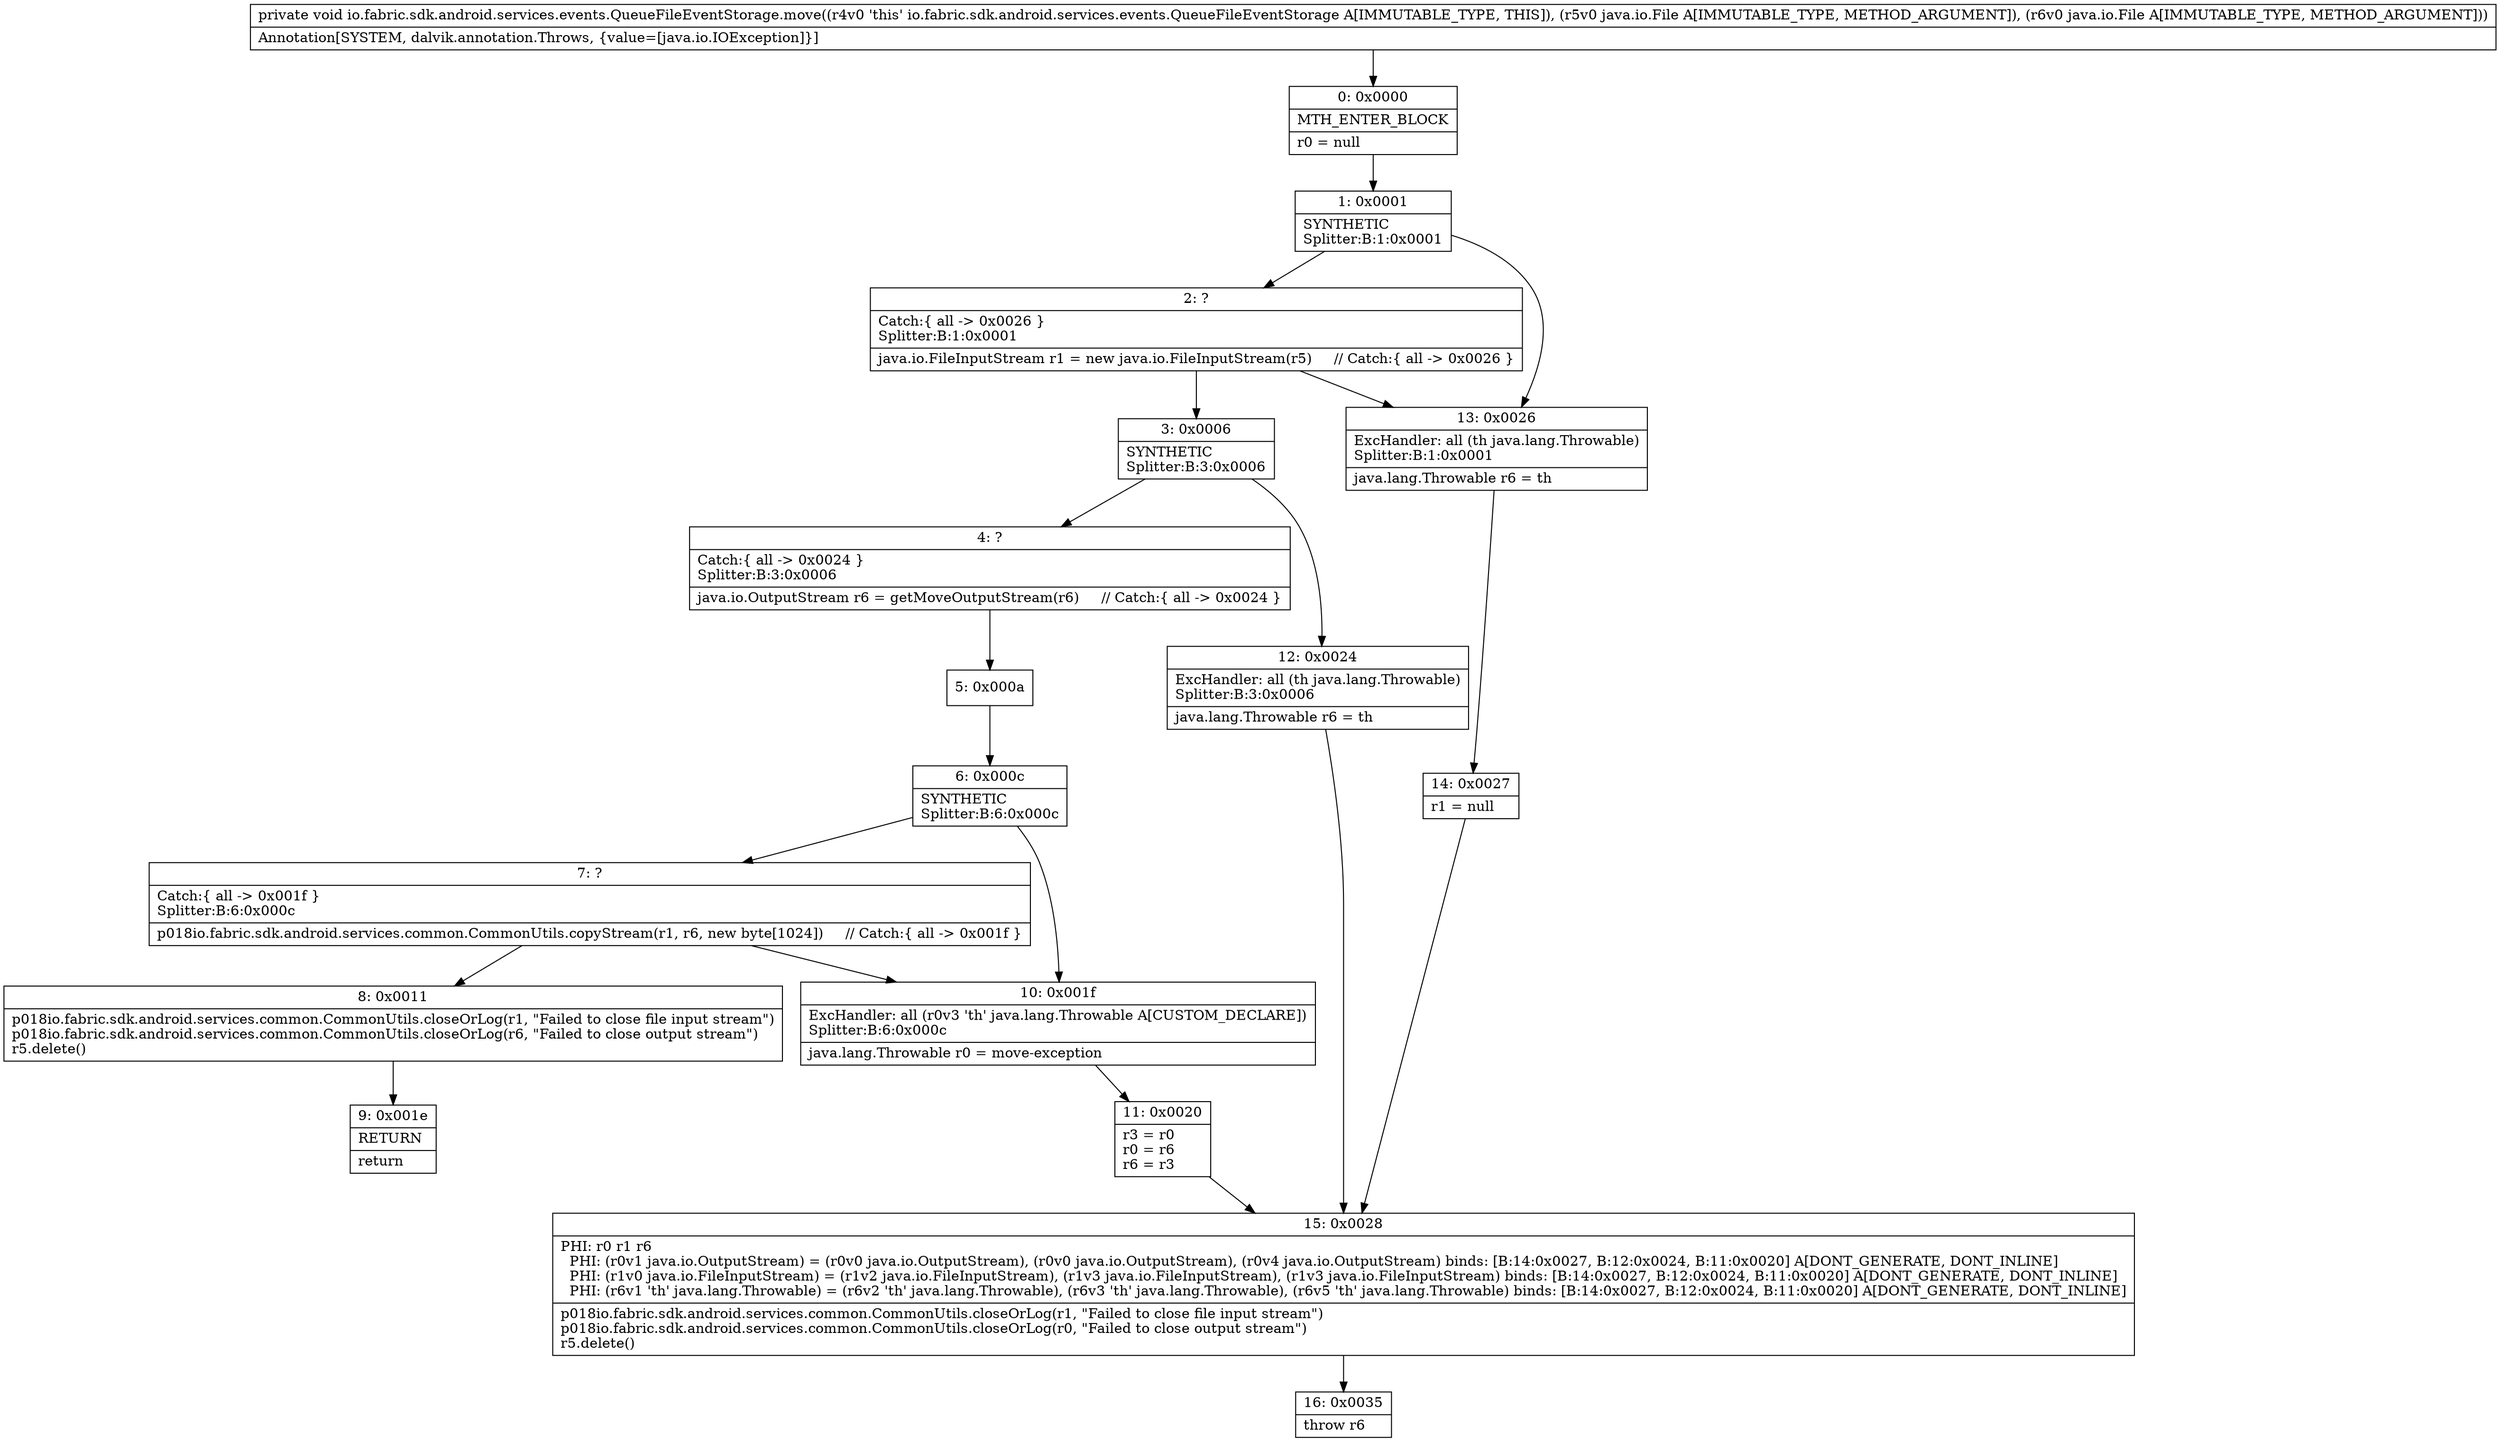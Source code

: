digraph "CFG forio.fabric.sdk.android.services.events.QueueFileEventStorage.move(Ljava\/io\/File;Ljava\/io\/File;)V" {
Node_0 [shape=record,label="{0\:\ 0x0000|MTH_ENTER_BLOCK\l|r0 = null\l}"];
Node_1 [shape=record,label="{1\:\ 0x0001|SYNTHETIC\lSplitter:B:1:0x0001\l}"];
Node_2 [shape=record,label="{2\:\ ?|Catch:\{ all \-\> 0x0026 \}\lSplitter:B:1:0x0001\l|java.io.FileInputStream r1 = new java.io.FileInputStream(r5)     \/\/ Catch:\{ all \-\> 0x0026 \}\l}"];
Node_3 [shape=record,label="{3\:\ 0x0006|SYNTHETIC\lSplitter:B:3:0x0006\l}"];
Node_4 [shape=record,label="{4\:\ ?|Catch:\{ all \-\> 0x0024 \}\lSplitter:B:3:0x0006\l|java.io.OutputStream r6 = getMoveOutputStream(r6)     \/\/ Catch:\{ all \-\> 0x0024 \}\l}"];
Node_5 [shape=record,label="{5\:\ 0x000a}"];
Node_6 [shape=record,label="{6\:\ 0x000c|SYNTHETIC\lSplitter:B:6:0x000c\l}"];
Node_7 [shape=record,label="{7\:\ ?|Catch:\{ all \-\> 0x001f \}\lSplitter:B:6:0x000c\l|p018io.fabric.sdk.android.services.common.CommonUtils.copyStream(r1, r6, new byte[1024])     \/\/ Catch:\{ all \-\> 0x001f \}\l}"];
Node_8 [shape=record,label="{8\:\ 0x0011|p018io.fabric.sdk.android.services.common.CommonUtils.closeOrLog(r1, \"Failed to close file input stream\")\lp018io.fabric.sdk.android.services.common.CommonUtils.closeOrLog(r6, \"Failed to close output stream\")\lr5.delete()\l}"];
Node_9 [shape=record,label="{9\:\ 0x001e|RETURN\l|return\l}"];
Node_10 [shape=record,label="{10\:\ 0x001f|ExcHandler: all (r0v3 'th' java.lang.Throwable A[CUSTOM_DECLARE])\lSplitter:B:6:0x000c\l|java.lang.Throwable r0 = move\-exception\l}"];
Node_11 [shape=record,label="{11\:\ 0x0020|r3 = r0\lr0 = r6\lr6 = r3\l}"];
Node_12 [shape=record,label="{12\:\ 0x0024|ExcHandler: all (th java.lang.Throwable)\lSplitter:B:3:0x0006\l|java.lang.Throwable r6 = th\l}"];
Node_13 [shape=record,label="{13\:\ 0x0026|ExcHandler: all (th java.lang.Throwable)\lSplitter:B:1:0x0001\l|java.lang.Throwable r6 = th\l}"];
Node_14 [shape=record,label="{14\:\ 0x0027|r1 = null\l}"];
Node_15 [shape=record,label="{15\:\ 0x0028|PHI: r0 r1 r6 \l  PHI: (r0v1 java.io.OutputStream) = (r0v0 java.io.OutputStream), (r0v0 java.io.OutputStream), (r0v4 java.io.OutputStream) binds: [B:14:0x0027, B:12:0x0024, B:11:0x0020] A[DONT_GENERATE, DONT_INLINE]\l  PHI: (r1v0 java.io.FileInputStream) = (r1v2 java.io.FileInputStream), (r1v3 java.io.FileInputStream), (r1v3 java.io.FileInputStream) binds: [B:14:0x0027, B:12:0x0024, B:11:0x0020] A[DONT_GENERATE, DONT_INLINE]\l  PHI: (r6v1 'th' java.lang.Throwable) = (r6v2 'th' java.lang.Throwable), (r6v3 'th' java.lang.Throwable), (r6v5 'th' java.lang.Throwable) binds: [B:14:0x0027, B:12:0x0024, B:11:0x0020] A[DONT_GENERATE, DONT_INLINE]\l|p018io.fabric.sdk.android.services.common.CommonUtils.closeOrLog(r1, \"Failed to close file input stream\")\lp018io.fabric.sdk.android.services.common.CommonUtils.closeOrLog(r0, \"Failed to close output stream\")\lr5.delete()\l}"];
Node_16 [shape=record,label="{16\:\ 0x0035|throw r6\l}"];
MethodNode[shape=record,label="{private void io.fabric.sdk.android.services.events.QueueFileEventStorage.move((r4v0 'this' io.fabric.sdk.android.services.events.QueueFileEventStorage A[IMMUTABLE_TYPE, THIS]), (r5v0 java.io.File A[IMMUTABLE_TYPE, METHOD_ARGUMENT]), (r6v0 java.io.File A[IMMUTABLE_TYPE, METHOD_ARGUMENT]))  | Annotation[SYSTEM, dalvik.annotation.Throws, \{value=[java.io.IOException]\}]\l}"];
MethodNode -> Node_0;
Node_0 -> Node_1;
Node_1 -> Node_2;
Node_1 -> Node_13;
Node_2 -> Node_3;
Node_2 -> Node_13;
Node_3 -> Node_4;
Node_3 -> Node_12;
Node_4 -> Node_5;
Node_5 -> Node_6;
Node_6 -> Node_7;
Node_6 -> Node_10;
Node_7 -> Node_8;
Node_7 -> Node_10;
Node_8 -> Node_9;
Node_10 -> Node_11;
Node_11 -> Node_15;
Node_12 -> Node_15;
Node_13 -> Node_14;
Node_14 -> Node_15;
Node_15 -> Node_16;
}

